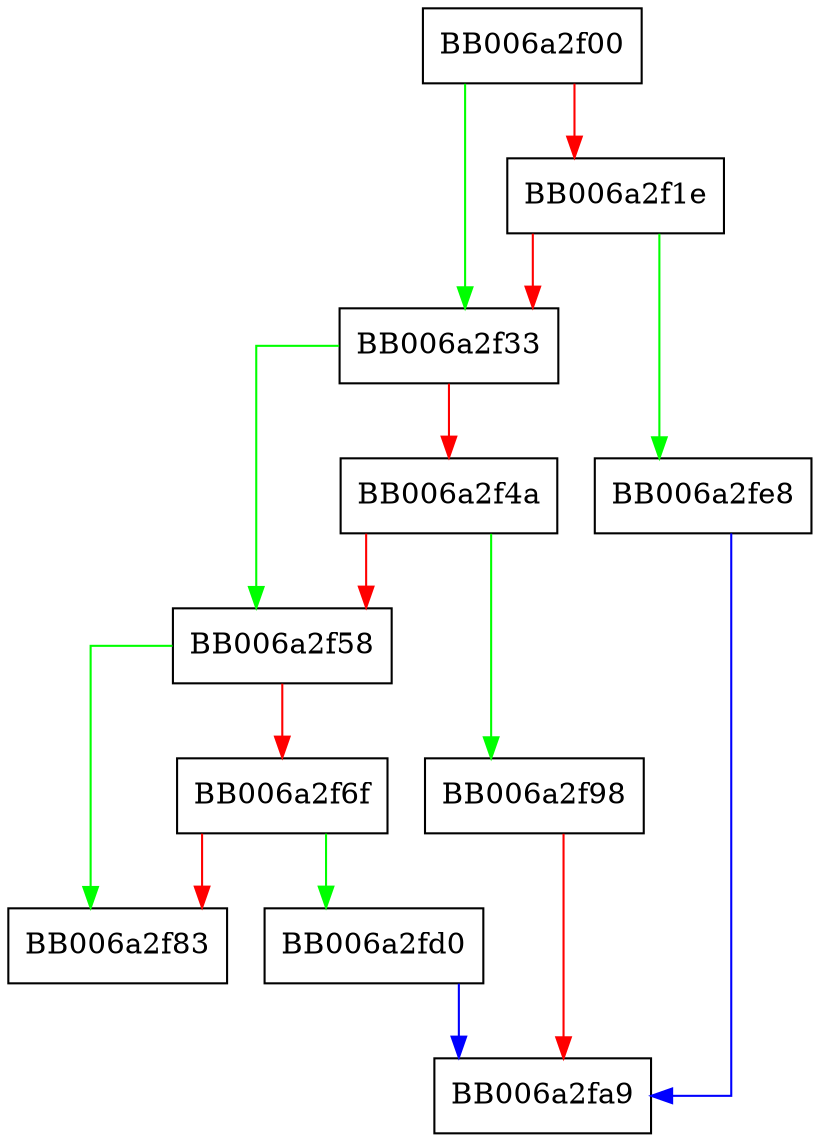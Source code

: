 digraph null_get_ctx_params {
  node [shape="box"];
  graph [splines=ortho];
  BB006a2f00 -> BB006a2f33 [color="green"];
  BB006a2f00 -> BB006a2f1e [color="red"];
  BB006a2f1e -> BB006a2fe8 [color="green"];
  BB006a2f1e -> BB006a2f33 [color="red"];
  BB006a2f33 -> BB006a2f58 [color="green"];
  BB006a2f33 -> BB006a2f4a [color="red"];
  BB006a2f4a -> BB006a2f98 [color="green"];
  BB006a2f4a -> BB006a2f58 [color="red"];
  BB006a2f58 -> BB006a2f83 [color="green"];
  BB006a2f58 -> BB006a2f6f [color="red"];
  BB006a2f6f -> BB006a2fd0 [color="green"];
  BB006a2f6f -> BB006a2f83 [color="red"];
  BB006a2f98 -> BB006a2fa9 [color="red"];
  BB006a2fd0 -> BB006a2fa9 [color="blue"];
  BB006a2fe8 -> BB006a2fa9 [color="blue"];
}